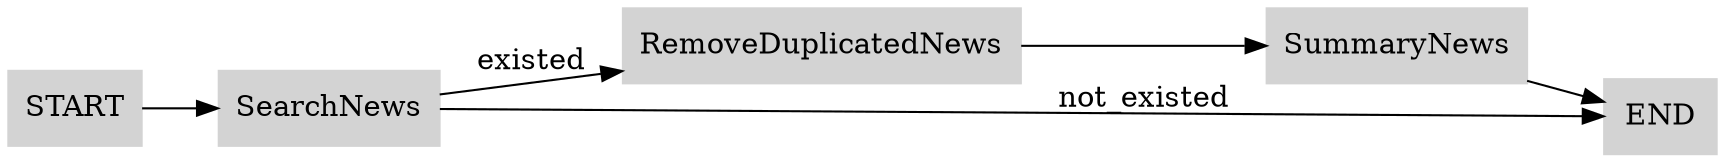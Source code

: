 digraph NewsAgent {
    rankdir=LR;
    node [shape=box, style=filled, color=lightgray];

    START -> SearchNews;

    SearchNews -> RemoveDuplicatedNews [label="existed"];
    SearchNews -> END [label="not_existed"];

    RemoveDuplicatedNews -> SummaryNews;
    SummaryNews -> END;
}
